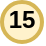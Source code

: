 <mxfile version="14.6.13" type="device"><diagram id="9mj9TuNrpg_K3LgoZKXh" name="Seite-1"><mxGraphModel dx="49" dy="43" grid="1" gridSize="10" guides="1" tooltips="1" connect="1" arrows="1" fold="1" page="1" pageScale="1" pageWidth="827" pageHeight="1169" math="0" shadow="0"><root><mxCell id="0"/><mxCell id="1" parent="0"/><mxCell id="p3l7zyaDscxkaTcd6Olp-1" value="" style="group;fontStyle=1" parent="1" vertex="1" connectable="0"><mxGeometry x="40" y="39" width="20" height="21" as="geometry"/></mxCell><mxCell id="p3l7zyaDscxkaTcd6Olp-2" value="" style="ellipse;whiteSpace=wrap;html=1;aspect=fixed;fillColor=#fff2cc;strokeColor=#d6b656;strokeWidth=2;fontStyle=1" parent="p3l7zyaDscxkaTcd6Olp-1" vertex="1"><mxGeometry y="1" width="20" height="20" as="geometry"/></mxCell><mxCell id="p3l7zyaDscxkaTcd6Olp-3" value="15" style="text;html=1;strokeColor=none;fillColor=none;align=center;verticalAlign=middle;whiteSpace=wrap;rounded=0;fontStyle=1" parent="p3l7zyaDscxkaTcd6Olp-1" vertex="1"><mxGeometry width="20" height="20" as="geometry"/></mxCell></root></mxGraphModel></diagram></mxfile>